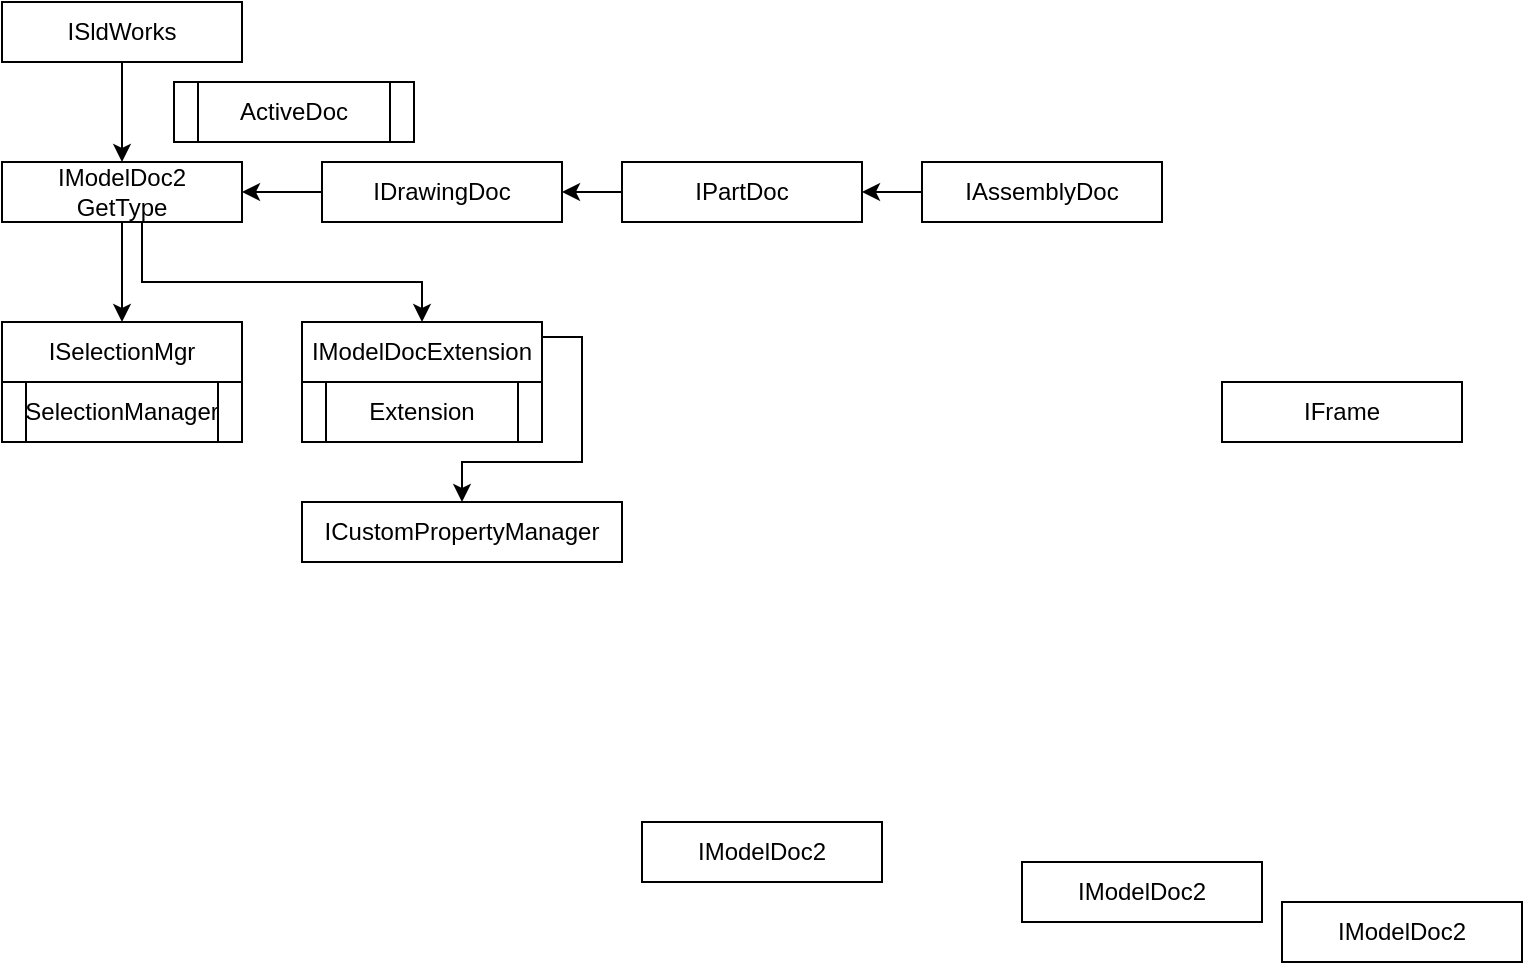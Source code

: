 <mxfile version="23.1.4" type="device">
  <diagram id="C5RBs43oDa-KdzZeNtuy" name="Page-1">
    <mxGraphModel dx="1050" dy="522" grid="1" gridSize="10" guides="1" tooltips="1" connect="1" arrows="1" fold="1" page="1" pageScale="1" pageWidth="827" pageHeight="1169" math="0" shadow="0">
      <root>
        <mxCell id="WIyWlLk6GJQsqaUBKTNV-0" />
        <mxCell id="WIyWlLk6GJQsqaUBKTNV-1" parent="WIyWlLk6GJQsqaUBKTNV-0" />
        <mxCell id="WwYcdifvlwdkDXJVhB-j-11" value="" style="edgeStyle=orthogonalEdgeStyle;rounded=0;orthogonalLoop=1;jettySize=auto;html=1;" edge="1" parent="WIyWlLk6GJQsqaUBKTNV-1" source="WwYcdifvlwdkDXJVhB-j-1" target="WwYcdifvlwdkDXJVhB-j-5">
          <mxGeometry relative="1" as="geometry" />
        </mxCell>
        <mxCell id="WwYcdifvlwdkDXJVhB-j-1" value="ISldWorks" style="rounded=0;whiteSpace=wrap;html=1;" vertex="1" parent="WIyWlLk6GJQsqaUBKTNV-1">
          <mxGeometry x="20" y="10" width="120" height="30" as="geometry" />
        </mxCell>
        <mxCell id="WwYcdifvlwdkDXJVhB-j-2" value="IModelDoc2" style="rounded=0;whiteSpace=wrap;html=1;" vertex="1" parent="WIyWlLk6GJQsqaUBKTNV-1">
          <mxGeometry x="660" y="460" width="120" height="30" as="geometry" />
        </mxCell>
        <mxCell id="WwYcdifvlwdkDXJVhB-j-3" value="IModelDoc2" style="rounded=0;whiteSpace=wrap;html=1;" vertex="1" parent="WIyWlLk6GJQsqaUBKTNV-1">
          <mxGeometry x="530" y="440" width="120" height="30" as="geometry" />
        </mxCell>
        <mxCell id="WwYcdifvlwdkDXJVhB-j-4" value="IModelDoc2" style="rounded=0;whiteSpace=wrap;html=1;" vertex="1" parent="WIyWlLk6GJQsqaUBKTNV-1">
          <mxGeometry x="340" y="420" width="120" height="30" as="geometry" />
        </mxCell>
        <mxCell id="WwYcdifvlwdkDXJVhB-j-23" style="edgeStyle=orthogonalEdgeStyle;rounded=0;orthogonalLoop=1;jettySize=auto;html=1;exitX=0.5;exitY=1;exitDx=0;exitDy=0;entryX=0.5;entryY=0;entryDx=0;entryDy=0;" edge="1" parent="WIyWlLk6GJQsqaUBKTNV-1" source="WwYcdifvlwdkDXJVhB-j-5" target="WwYcdifvlwdkDXJVhB-j-10">
          <mxGeometry relative="1" as="geometry" />
        </mxCell>
        <mxCell id="WwYcdifvlwdkDXJVhB-j-24" style="edgeStyle=orthogonalEdgeStyle;rounded=0;orthogonalLoop=1;jettySize=auto;html=1;exitX=1;exitY=1;exitDx=0;exitDy=0;entryX=0.5;entryY=0;entryDx=0;entryDy=0;" edge="1" parent="WIyWlLk6GJQsqaUBKTNV-1" source="WwYcdifvlwdkDXJVhB-j-5" target="WwYcdifvlwdkDXJVhB-j-9">
          <mxGeometry relative="1" as="geometry">
            <Array as="points">
              <mxPoint x="90" y="120" />
              <mxPoint x="90" y="150" />
              <mxPoint x="230" y="150" />
            </Array>
          </mxGeometry>
        </mxCell>
        <mxCell id="WwYcdifvlwdkDXJVhB-j-5" value="IModelDoc2&lt;br&gt;GetType" style="rounded=0;whiteSpace=wrap;html=1;" vertex="1" parent="WIyWlLk6GJQsqaUBKTNV-1">
          <mxGeometry x="20" y="90" width="120" height="30" as="geometry" />
        </mxCell>
        <mxCell id="WwYcdifvlwdkDXJVhB-j-6" value="IFrame" style="rounded=0;whiteSpace=wrap;html=1;" vertex="1" parent="WIyWlLk6GJQsqaUBKTNV-1">
          <mxGeometry x="630" y="200" width="120" height="30" as="geometry" />
        </mxCell>
        <mxCell id="WwYcdifvlwdkDXJVhB-j-17" style="edgeStyle=orthogonalEdgeStyle;rounded=0;orthogonalLoop=1;jettySize=auto;html=1;exitX=0;exitY=0.5;exitDx=0;exitDy=0;entryX=1;entryY=0.5;entryDx=0;entryDy=0;" edge="1" parent="WIyWlLk6GJQsqaUBKTNV-1" source="WwYcdifvlwdkDXJVhB-j-7" target="WwYcdifvlwdkDXJVhB-j-5">
          <mxGeometry relative="1" as="geometry" />
        </mxCell>
        <mxCell id="WwYcdifvlwdkDXJVhB-j-7" value="IDrawingDoc" style="rounded=0;whiteSpace=wrap;html=1;" vertex="1" parent="WIyWlLk6GJQsqaUBKTNV-1">
          <mxGeometry x="180" y="90" width="120" height="30" as="geometry" />
        </mxCell>
        <mxCell id="WwYcdifvlwdkDXJVhB-j-8" value="&lt;p class=&quot;MsoNormal&quot;&gt;ICustomPropertyManager&lt;/p&gt;" style="rounded=0;whiteSpace=wrap;html=1;" vertex="1" parent="WIyWlLk6GJQsqaUBKTNV-1">
          <mxGeometry x="170" y="260" width="160" height="30" as="geometry" />
        </mxCell>
        <mxCell id="WwYcdifvlwdkDXJVhB-j-26" style="edgeStyle=orthogonalEdgeStyle;rounded=0;orthogonalLoop=1;jettySize=auto;html=1;exitX=1;exitY=0.25;exitDx=0;exitDy=0;entryX=0.5;entryY=0;entryDx=0;entryDy=0;" edge="1" parent="WIyWlLk6GJQsqaUBKTNV-1" source="WwYcdifvlwdkDXJVhB-j-9" target="WwYcdifvlwdkDXJVhB-j-8">
          <mxGeometry relative="1" as="geometry">
            <Array as="points">
              <mxPoint x="310" y="178" />
              <mxPoint x="310" y="240" />
              <mxPoint x="250" y="240" />
            </Array>
          </mxGeometry>
        </mxCell>
        <mxCell id="WwYcdifvlwdkDXJVhB-j-9" value="IModelDocExtension" style="rounded=0;whiteSpace=wrap;html=1;" vertex="1" parent="WIyWlLk6GJQsqaUBKTNV-1">
          <mxGeometry x="170" y="170" width="120" height="30" as="geometry" />
        </mxCell>
        <mxCell id="WwYcdifvlwdkDXJVhB-j-10" value="ISelectionMgr" style="rounded=0;whiteSpace=wrap;html=1;" vertex="1" parent="WIyWlLk6GJQsqaUBKTNV-1">
          <mxGeometry x="20" y="170" width="120" height="30" as="geometry" />
        </mxCell>
        <mxCell id="WwYcdifvlwdkDXJVhB-j-16" value="ActiveDoc" style="shape=process;whiteSpace=wrap;html=1;backgroundOutline=1;" vertex="1" parent="WIyWlLk6GJQsqaUBKTNV-1">
          <mxGeometry x="106" y="50" width="120" height="30" as="geometry" />
        </mxCell>
        <mxCell id="WwYcdifvlwdkDXJVhB-j-20" style="edgeStyle=orthogonalEdgeStyle;rounded=0;orthogonalLoop=1;jettySize=auto;html=1;exitX=0;exitY=0.5;exitDx=0;exitDy=0;entryX=1;entryY=0.5;entryDx=0;entryDy=0;" edge="1" parent="WIyWlLk6GJQsqaUBKTNV-1" source="WwYcdifvlwdkDXJVhB-j-18" target="WwYcdifvlwdkDXJVhB-j-7">
          <mxGeometry relative="1" as="geometry" />
        </mxCell>
        <mxCell id="WwYcdifvlwdkDXJVhB-j-18" value="IPartDoc" style="rounded=0;whiteSpace=wrap;html=1;" vertex="1" parent="WIyWlLk6GJQsqaUBKTNV-1">
          <mxGeometry x="330" y="90" width="120" height="30" as="geometry" />
        </mxCell>
        <mxCell id="WwYcdifvlwdkDXJVhB-j-21" style="edgeStyle=orthogonalEdgeStyle;rounded=0;orthogonalLoop=1;jettySize=auto;html=1;exitX=0;exitY=0.5;exitDx=0;exitDy=0;entryX=1;entryY=0.5;entryDx=0;entryDy=0;" edge="1" parent="WIyWlLk6GJQsqaUBKTNV-1" source="WwYcdifvlwdkDXJVhB-j-19" target="WwYcdifvlwdkDXJVhB-j-18">
          <mxGeometry relative="1" as="geometry" />
        </mxCell>
        <mxCell id="WwYcdifvlwdkDXJVhB-j-19" value="IAssemblyDoc" style="rounded=0;whiteSpace=wrap;html=1;" vertex="1" parent="WIyWlLk6GJQsqaUBKTNV-1">
          <mxGeometry x="480" y="90" width="120" height="30" as="geometry" />
        </mxCell>
        <mxCell id="WwYcdifvlwdkDXJVhB-j-22" value="SelectionManager" style="shape=process;whiteSpace=wrap;html=1;backgroundOutline=1;" vertex="1" parent="WIyWlLk6GJQsqaUBKTNV-1">
          <mxGeometry x="20" y="200" width="120" height="30" as="geometry" />
        </mxCell>
        <mxCell id="WwYcdifvlwdkDXJVhB-j-25" value="Extension" style="shape=process;whiteSpace=wrap;html=1;backgroundOutline=1;" vertex="1" parent="WIyWlLk6GJQsqaUBKTNV-1">
          <mxGeometry x="170" y="200" width="120" height="30" as="geometry" />
        </mxCell>
      </root>
    </mxGraphModel>
  </diagram>
</mxfile>
